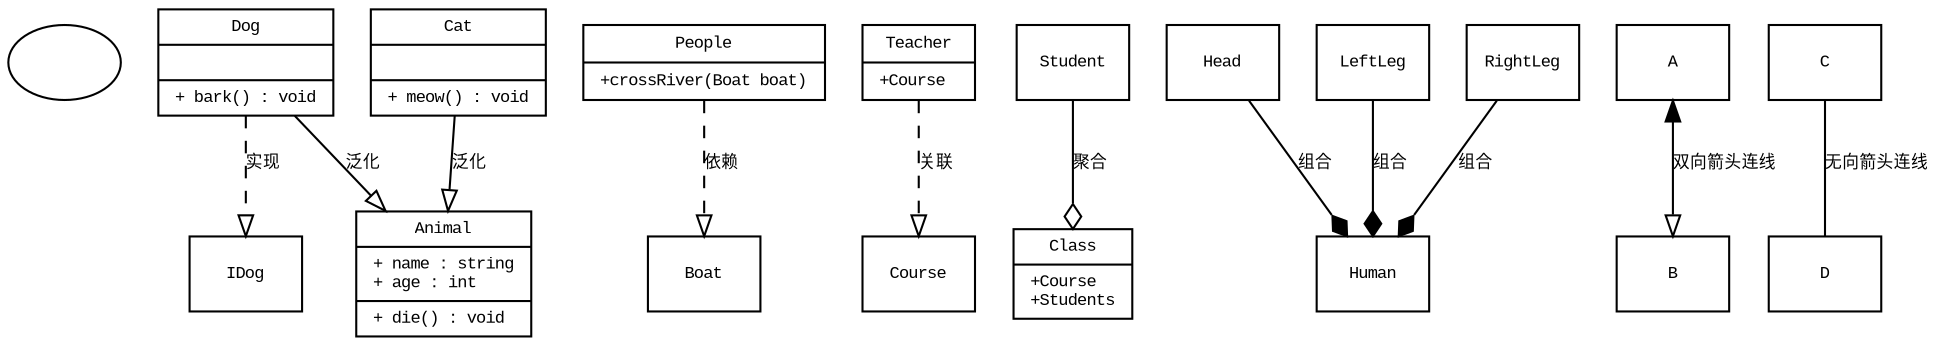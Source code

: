 digraph G {
    fontname = "Courier New"
    fontsize = 8
​
    node [
            fontname = "Courier New"
            fontsize = 8
            shape = "record"
    ]
​
    edge [
            fontname = "Courier New"
            fontsize = 8
    ]
    Animal [
            label = "{Animal|+ name : string\l+ age : int\l|+ die() : void\l}"
    ]
​
    Dog [
            label = "{Dog||+ bark() : void\l}"
    ]
​
    Cat [
            label = "{Cat||+ meow() : void\l}"
    ]
    edge [
            arrowhead = "empty"
    ]
​
​


    People [
    label = "{People|+crossRiver(Boat boat)\l}"
    ]

​
​
    Teacher [
    label = "{Teacher|+Course\l}"
    ]



    Class [
        label = "{Class|+Course\l+Students\l}"
    ]

    Dog -> IDog [style=dashed arrowhead=empty label=实现]
    Dog -> Animal [ arrowhead = "empty" label=泛化]
    Cat -> Animal [ arrowhead = "empty" label=泛化]

    Student-> Class[arrowhead=ediamond label=聚合]
    People -> Boat[style=dashed label=依赖]
    Teacher -> Course[style=dashed label=关联]
    Head -> Human[arrowhead=diamond label=组合]
    LeftLeg -> Human[arrowhead=diamond label=组合]
    RightLeg -> Human[arrowhead=diamond label=组合]

    A->B [dir=both label=双向箭头连线]
​

    C->D[dir=none label=无向箭头连线] 
}